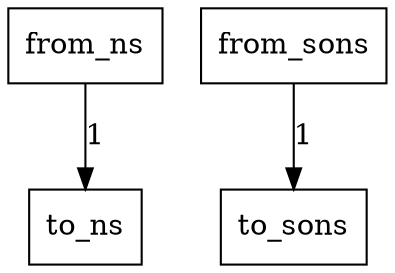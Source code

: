 digraph {
    graph [rankdir=TB
          ,bgcolor=transparent];
    node [shape=box
         ,fillcolor=white
         ,style=filled];
    0 [label=<from_ns>];
    1 [label=<from_sons>];
    2 [label=<to_ns>];
    3 [label=<to_sons>];
    0 -> 2 [label=1];
    1 -> 3 [label=1];
}